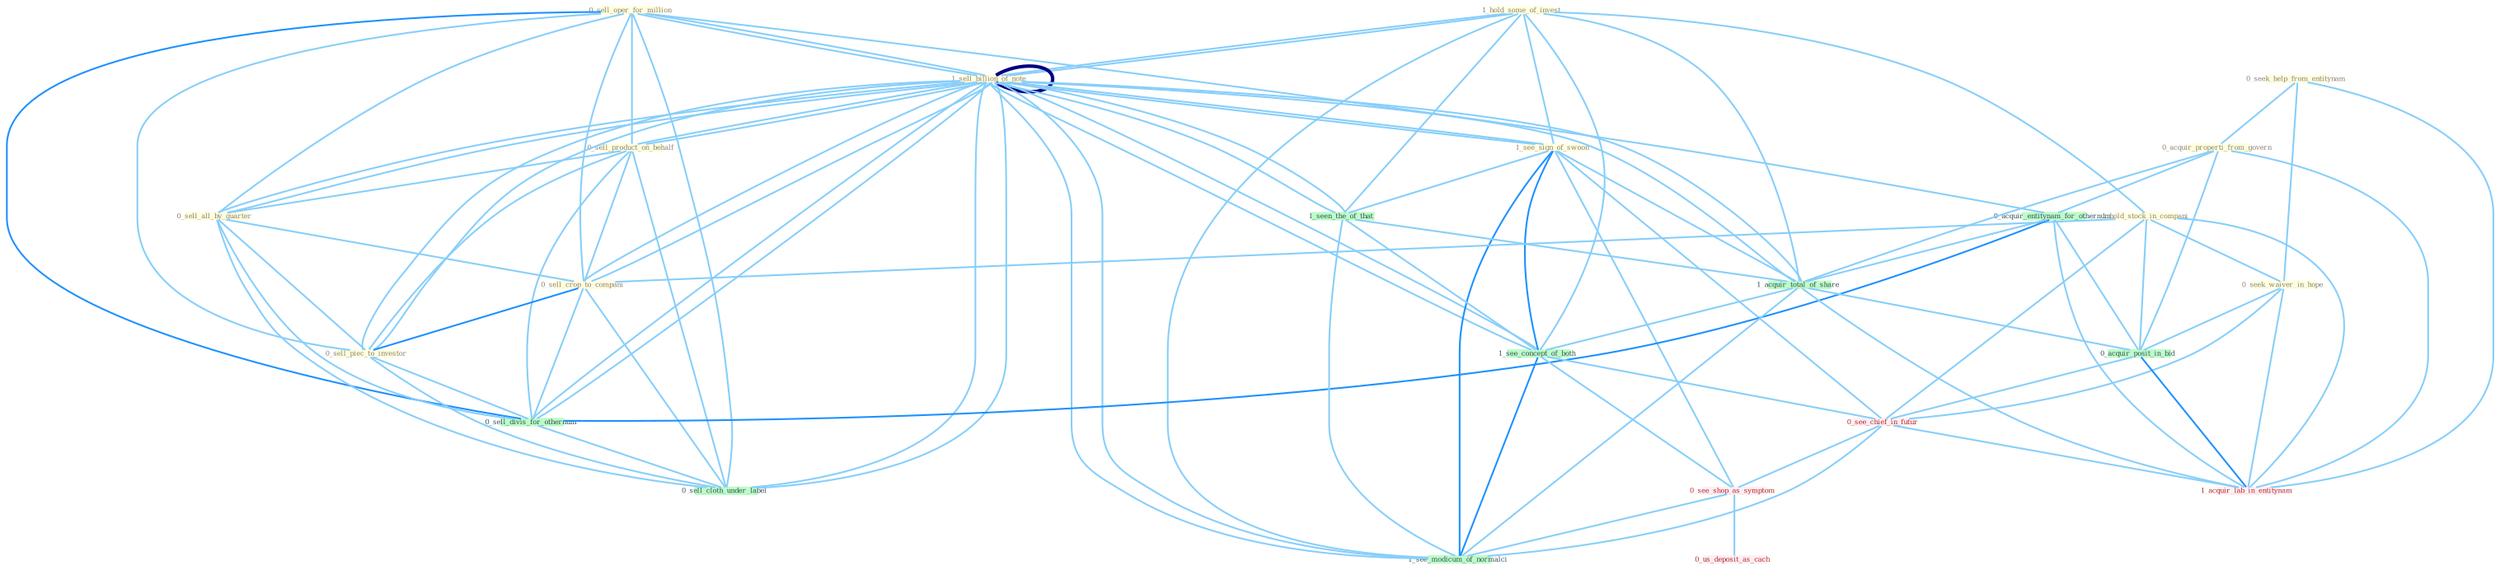 Graph G{ 
    node
    [shape=polygon,style=filled,width=.5,height=.06,color="#BDFCC9",fixedsize=true,fontsize=4,
    fontcolor="#2f4f4f"];
    {node
    [color="#ffffe0", fontcolor="#8b7d6b"] "0_sell_oper_for_million " "0_seek_help_from_entitynam " "0_acquir_properti_from_govern " "1_hold_some_of_invest " "1_sell_billion_of_note " "1_see_sign_of_swoon " "1_sell_billion_of_note " "1_hold_stock_in_compani " "0_sell_product_on_behalf " "0_seek_waiver_in_hope " "0_sell_all_by_quarter " "0_sell_crop_to_compani " "0_sell_piec_to_investor "}
{node [color="#fff0f5", fontcolor="#b22222"] "0_see_chief_in_futur " "0_see_shop_as_symptom " "1_acquir_lab_in_entitynam " "0_us_deposit_as_cach "}
edge [color="#B0E2FF"];

	"0_sell_oper_for_million " -- "1_sell_billion_of_note " [w="1", color="#87cefa" ];
	"0_sell_oper_for_million " -- "1_sell_billion_of_note " [w="1", color="#87cefa" ];
	"0_sell_oper_for_million " -- "0_sell_product_on_behalf " [w="1", color="#87cefa" ];
	"0_sell_oper_for_million " -- "0_sell_all_by_quarter " [w="1", color="#87cefa" ];
	"0_sell_oper_for_million " -- "0_sell_crop_to_compani " [w="1", color="#87cefa" ];
	"0_sell_oper_for_million " -- "0_sell_piec_to_investor " [w="1", color="#87cefa" ];
	"0_sell_oper_for_million " -- "0_acquir_entitynam_for_othernum " [w="1", color="#87cefa" ];
	"0_sell_oper_for_million " -- "0_sell_divis_for_othernum " [w="2", color="#1e90ff" , len=0.8];
	"0_sell_oper_for_million " -- "0_sell_cloth_under_label " [w="1", color="#87cefa" ];
	"0_seek_help_from_entitynam " -- "0_acquir_properti_from_govern " [w="1", color="#87cefa" ];
	"0_seek_help_from_entitynam " -- "0_seek_waiver_in_hope " [w="1", color="#87cefa" ];
	"0_seek_help_from_entitynam " -- "1_acquir_lab_in_entitynam " [w="1", color="#87cefa" ];
	"0_acquir_properti_from_govern " -- "0_acquir_entitynam_for_othernum " [w="1", color="#87cefa" ];
	"0_acquir_properti_from_govern " -- "1_acquir_total_of_share " [w="1", color="#87cefa" ];
	"0_acquir_properti_from_govern " -- "0_acquir_posit_in_bid " [w="1", color="#87cefa" ];
	"0_acquir_properti_from_govern " -- "1_acquir_lab_in_entitynam " [w="1", color="#87cefa" ];
	"1_hold_some_of_invest " -- "1_sell_billion_of_note " [w="1", color="#87cefa" ];
	"1_hold_some_of_invest " -- "1_see_sign_of_swoon " [w="1", color="#87cefa" ];
	"1_hold_some_of_invest " -- "1_sell_billion_of_note " [w="1", color="#87cefa" ];
	"1_hold_some_of_invest " -- "1_hold_stock_in_compani " [w="1", color="#87cefa" ];
	"1_hold_some_of_invest " -- "1_seen_the_of_that " [w="1", color="#87cefa" ];
	"1_hold_some_of_invest " -- "1_acquir_total_of_share " [w="1", color="#87cefa" ];
	"1_hold_some_of_invest " -- "1_see_concept_of_both " [w="1", color="#87cefa" ];
	"1_hold_some_of_invest " -- "1_see_modicum_of_normalci " [w="1", color="#87cefa" ];
	"1_sell_billion_of_note " -- "1_see_sign_of_swoon " [w="1", color="#87cefa" ];
	"1_sell_billion_of_note " -- "1_sell_billion_of_note " [w="4", style=bold, color="#000080", len=0.4];
	"1_sell_billion_of_note " -- "0_sell_product_on_behalf " [w="1", color="#87cefa" ];
	"1_sell_billion_of_note " -- "0_sell_all_by_quarter " [w="1", color="#87cefa" ];
	"1_sell_billion_of_note " -- "0_sell_crop_to_compani " [w="1", color="#87cefa" ];
	"1_sell_billion_of_note " -- "0_sell_piec_to_investor " [w="1", color="#87cefa" ];
	"1_sell_billion_of_note " -- "1_seen_the_of_that " [w="1", color="#87cefa" ];
	"1_sell_billion_of_note " -- "0_sell_divis_for_othernum " [w="1", color="#87cefa" ];
	"1_sell_billion_of_note " -- "1_acquir_total_of_share " [w="1", color="#87cefa" ];
	"1_sell_billion_of_note " -- "0_sell_cloth_under_label " [w="1", color="#87cefa" ];
	"1_sell_billion_of_note " -- "1_see_concept_of_both " [w="1", color="#87cefa" ];
	"1_sell_billion_of_note " -- "1_see_modicum_of_normalci " [w="1", color="#87cefa" ];
	"1_see_sign_of_swoon " -- "1_sell_billion_of_note " [w="1", color="#87cefa" ];
	"1_see_sign_of_swoon " -- "1_seen_the_of_that " [w="1", color="#87cefa" ];
	"1_see_sign_of_swoon " -- "1_acquir_total_of_share " [w="1", color="#87cefa" ];
	"1_see_sign_of_swoon " -- "1_see_concept_of_both " [w="2", color="#1e90ff" , len=0.8];
	"1_see_sign_of_swoon " -- "0_see_chief_in_futur " [w="1", color="#87cefa" ];
	"1_see_sign_of_swoon " -- "0_see_shop_as_symptom " [w="1", color="#87cefa" ];
	"1_see_sign_of_swoon " -- "1_see_modicum_of_normalci " [w="2", color="#1e90ff" , len=0.8];
	"1_sell_billion_of_note " -- "0_sell_product_on_behalf " [w="1", color="#87cefa" ];
	"1_sell_billion_of_note " -- "0_sell_all_by_quarter " [w="1", color="#87cefa" ];
	"1_sell_billion_of_note " -- "0_sell_crop_to_compani " [w="1", color="#87cefa" ];
	"1_sell_billion_of_note " -- "0_sell_piec_to_investor " [w="1", color="#87cefa" ];
	"1_sell_billion_of_note " -- "1_seen_the_of_that " [w="1", color="#87cefa" ];
	"1_sell_billion_of_note " -- "0_sell_divis_for_othernum " [w="1", color="#87cefa" ];
	"1_sell_billion_of_note " -- "1_acquir_total_of_share " [w="1", color="#87cefa" ];
	"1_sell_billion_of_note " -- "0_sell_cloth_under_label " [w="1", color="#87cefa" ];
	"1_sell_billion_of_note " -- "1_see_concept_of_both " [w="1", color="#87cefa" ];
	"1_sell_billion_of_note " -- "1_see_modicum_of_normalci " [w="1", color="#87cefa" ];
	"1_hold_stock_in_compani " -- "0_seek_waiver_in_hope " [w="1", color="#87cefa" ];
	"1_hold_stock_in_compani " -- "0_sell_crop_to_compani " [w="1", color="#87cefa" ];
	"1_hold_stock_in_compani " -- "0_acquir_posit_in_bid " [w="1", color="#87cefa" ];
	"1_hold_stock_in_compani " -- "0_see_chief_in_futur " [w="1", color="#87cefa" ];
	"1_hold_stock_in_compani " -- "1_acquir_lab_in_entitynam " [w="1", color="#87cefa" ];
	"0_sell_product_on_behalf " -- "0_sell_all_by_quarter " [w="1", color="#87cefa" ];
	"0_sell_product_on_behalf " -- "0_sell_crop_to_compani " [w="1", color="#87cefa" ];
	"0_sell_product_on_behalf " -- "0_sell_piec_to_investor " [w="1", color="#87cefa" ];
	"0_sell_product_on_behalf " -- "0_sell_divis_for_othernum " [w="1", color="#87cefa" ];
	"0_sell_product_on_behalf " -- "0_sell_cloth_under_label " [w="1", color="#87cefa" ];
	"0_seek_waiver_in_hope " -- "0_acquir_posit_in_bid " [w="1", color="#87cefa" ];
	"0_seek_waiver_in_hope " -- "0_see_chief_in_futur " [w="1", color="#87cefa" ];
	"0_seek_waiver_in_hope " -- "1_acquir_lab_in_entitynam " [w="1", color="#87cefa" ];
	"0_sell_all_by_quarter " -- "0_sell_crop_to_compani " [w="1", color="#87cefa" ];
	"0_sell_all_by_quarter " -- "0_sell_piec_to_investor " [w="1", color="#87cefa" ];
	"0_sell_all_by_quarter " -- "0_sell_divis_for_othernum " [w="1", color="#87cefa" ];
	"0_sell_all_by_quarter " -- "0_sell_cloth_under_label " [w="1", color="#87cefa" ];
	"0_sell_crop_to_compani " -- "0_sell_piec_to_investor " [w="2", color="#1e90ff" , len=0.8];
	"0_sell_crop_to_compani " -- "0_sell_divis_for_othernum " [w="1", color="#87cefa" ];
	"0_sell_crop_to_compani " -- "0_sell_cloth_under_label " [w="1", color="#87cefa" ];
	"0_sell_piec_to_investor " -- "0_sell_divis_for_othernum " [w="1", color="#87cefa" ];
	"0_sell_piec_to_investor " -- "0_sell_cloth_under_label " [w="1", color="#87cefa" ];
	"0_acquir_entitynam_for_othernum " -- "0_sell_divis_for_othernum " [w="2", color="#1e90ff" , len=0.8];
	"0_acquir_entitynam_for_othernum " -- "1_acquir_total_of_share " [w="1", color="#87cefa" ];
	"0_acquir_entitynam_for_othernum " -- "0_acquir_posit_in_bid " [w="1", color="#87cefa" ];
	"0_acquir_entitynam_for_othernum " -- "1_acquir_lab_in_entitynam " [w="1", color="#87cefa" ];
	"1_seen_the_of_that " -- "1_acquir_total_of_share " [w="1", color="#87cefa" ];
	"1_seen_the_of_that " -- "1_see_concept_of_both " [w="1", color="#87cefa" ];
	"1_seen_the_of_that " -- "1_see_modicum_of_normalci " [w="1", color="#87cefa" ];
	"0_sell_divis_for_othernum " -- "0_sell_cloth_under_label " [w="1", color="#87cefa" ];
	"1_acquir_total_of_share " -- "0_acquir_posit_in_bid " [w="1", color="#87cefa" ];
	"1_acquir_total_of_share " -- "1_see_concept_of_both " [w="1", color="#87cefa" ];
	"1_acquir_total_of_share " -- "1_acquir_lab_in_entitynam " [w="1", color="#87cefa" ];
	"1_acquir_total_of_share " -- "1_see_modicum_of_normalci " [w="1", color="#87cefa" ];
	"0_acquir_posit_in_bid " -- "0_see_chief_in_futur " [w="1", color="#87cefa" ];
	"0_acquir_posit_in_bid " -- "1_acquir_lab_in_entitynam " [w="2", color="#1e90ff" , len=0.8];
	"1_see_concept_of_both " -- "0_see_chief_in_futur " [w="1", color="#87cefa" ];
	"1_see_concept_of_both " -- "0_see_shop_as_symptom " [w="1", color="#87cefa" ];
	"1_see_concept_of_both " -- "1_see_modicum_of_normalci " [w="2", color="#1e90ff" , len=0.8];
	"0_see_chief_in_futur " -- "0_see_shop_as_symptom " [w="1", color="#87cefa" ];
	"0_see_chief_in_futur " -- "1_acquir_lab_in_entitynam " [w="1", color="#87cefa" ];
	"0_see_chief_in_futur " -- "1_see_modicum_of_normalci " [w="1", color="#87cefa" ];
	"0_see_shop_as_symptom " -- "0_us_deposit_as_cach " [w="1", color="#87cefa" ];
	"0_see_shop_as_symptom " -- "1_see_modicum_of_normalci " [w="1", color="#87cefa" ];
}